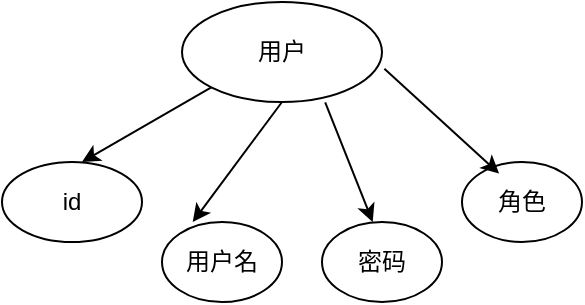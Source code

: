<mxfile version="16.5.1" type="device"><diagram id="x8Jjq8fpHaDlx2RiXgc_" name="第 1 页"><mxGraphModel dx="1038" dy="660" grid="1" gridSize="10" guides="1" tooltips="1" connect="1" arrows="1" fold="1" page="1" pageScale="1" pageWidth="1169" pageHeight="827" math="0" shadow="0"><root><mxCell id="0"/><mxCell id="1" parent="0"/><mxCell id="HHNJELnzOPXHOgSBv8bZ-108" value="用户" style="ellipse;whiteSpace=wrap;html=1;" vertex="1" parent="1"><mxGeometry x="420" y="170" width="100" height="50" as="geometry"/></mxCell><mxCell id="HHNJELnzOPXHOgSBv8bZ-110" value="id" style="ellipse;whiteSpace=wrap;html=1;" vertex="1" parent="1"><mxGeometry x="330" y="250" width="70" height="40" as="geometry"/></mxCell><mxCell id="HHNJELnzOPXHOgSBv8bZ-111" value="&lt;span style=&quot;font-weight: normal&quot;&gt;用户名&lt;/span&gt;" style="ellipse;whiteSpace=wrap;html=1;fontStyle=1" vertex="1" parent="1"><mxGeometry x="410" y="280" width="60" height="40" as="geometry"/></mxCell><mxCell id="HHNJELnzOPXHOgSBv8bZ-112" value="&lt;span style=&quot;font-weight: normal&quot;&gt;密码&lt;/span&gt;" style="ellipse;whiteSpace=wrap;html=1;fontStyle=1" vertex="1" parent="1"><mxGeometry x="490" y="280" width="60" height="40" as="geometry"/></mxCell><mxCell id="HHNJELnzOPXHOgSBv8bZ-113" value="&lt;span style=&quot;font-weight: normal&quot;&gt;角色&lt;/span&gt;" style="ellipse;whiteSpace=wrap;html=1;fontStyle=1" vertex="1" parent="1"><mxGeometry x="560" y="250" width="60" height="40" as="geometry"/></mxCell><mxCell id="HHNJELnzOPXHOgSBv8bZ-114" value="" style="endArrow=classic;html=1;rounded=0;exitX=0;exitY=1;exitDx=0;exitDy=0;" edge="1" parent="1" source="HHNJELnzOPXHOgSBv8bZ-108"><mxGeometry width="50" height="50" relative="1" as="geometry"><mxPoint x="420" y="200" as="sourcePoint"/><mxPoint x="370" y="250" as="targetPoint"/></mxGeometry></mxCell><mxCell id="HHNJELnzOPXHOgSBv8bZ-115" value="" style="endArrow=classic;html=1;rounded=0;exitX=0.5;exitY=1;exitDx=0;exitDy=0;" edge="1" parent="1" source="HHNJELnzOPXHOgSBv8bZ-108"><mxGeometry width="50" height="50" relative="1" as="geometry"><mxPoint x="490.005" y="242.678" as="sourcePoint"/><mxPoint x="425.36" y="280" as="targetPoint"/></mxGeometry></mxCell><mxCell id="HHNJELnzOPXHOgSBv8bZ-116" value="" style="endArrow=classic;html=1;rounded=0;exitX=0.716;exitY=1.004;exitDx=0;exitDy=0;exitPerimeter=0;" edge="1" parent="1" source="HHNJELnzOPXHOgSBv8bZ-108"><mxGeometry width="50" height="50" relative="1" as="geometry"><mxPoint x="560" y="220" as="sourcePoint"/><mxPoint x="515.36" y="280" as="targetPoint"/></mxGeometry></mxCell><mxCell id="HHNJELnzOPXHOgSBv8bZ-117" value="" style="endArrow=classic;html=1;rounded=0;exitX=1.012;exitY=0.668;exitDx=0;exitDy=0;exitPerimeter=0;" edge="1" parent="1" source="HHNJELnzOPXHOgSBv8bZ-108"><mxGeometry width="50" height="50" relative="1" as="geometry"><mxPoint x="550" y="200.0" as="sourcePoint"/><mxPoint x="578.56" y="255.8" as="targetPoint"/></mxGeometry></mxCell></root></mxGraphModel></diagram></mxfile>